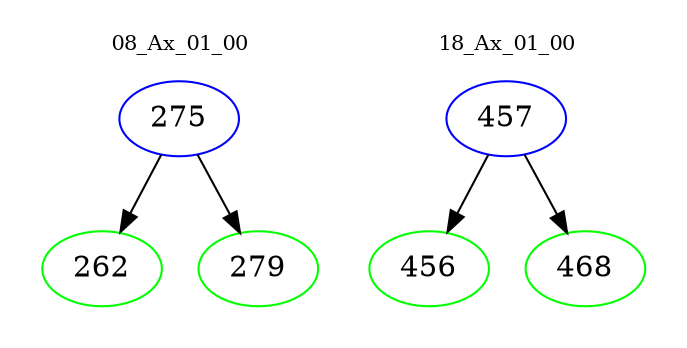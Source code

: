 digraph{
subgraph cluster_0 {
color = white
label = "08_Ax_01_00";
fontsize=10;
T0_275 [label="275", color="blue"]
T0_275 -> T0_262 [color="black"]
T0_262 [label="262", color="green"]
T0_275 -> T0_279 [color="black"]
T0_279 [label="279", color="green"]
}
subgraph cluster_1 {
color = white
label = "18_Ax_01_00";
fontsize=10;
T1_457 [label="457", color="blue"]
T1_457 -> T1_456 [color="black"]
T1_456 [label="456", color="green"]
T1_457 -> T1_468 [color="black"]
T1_468 [label="468", color="green"]
}
}
